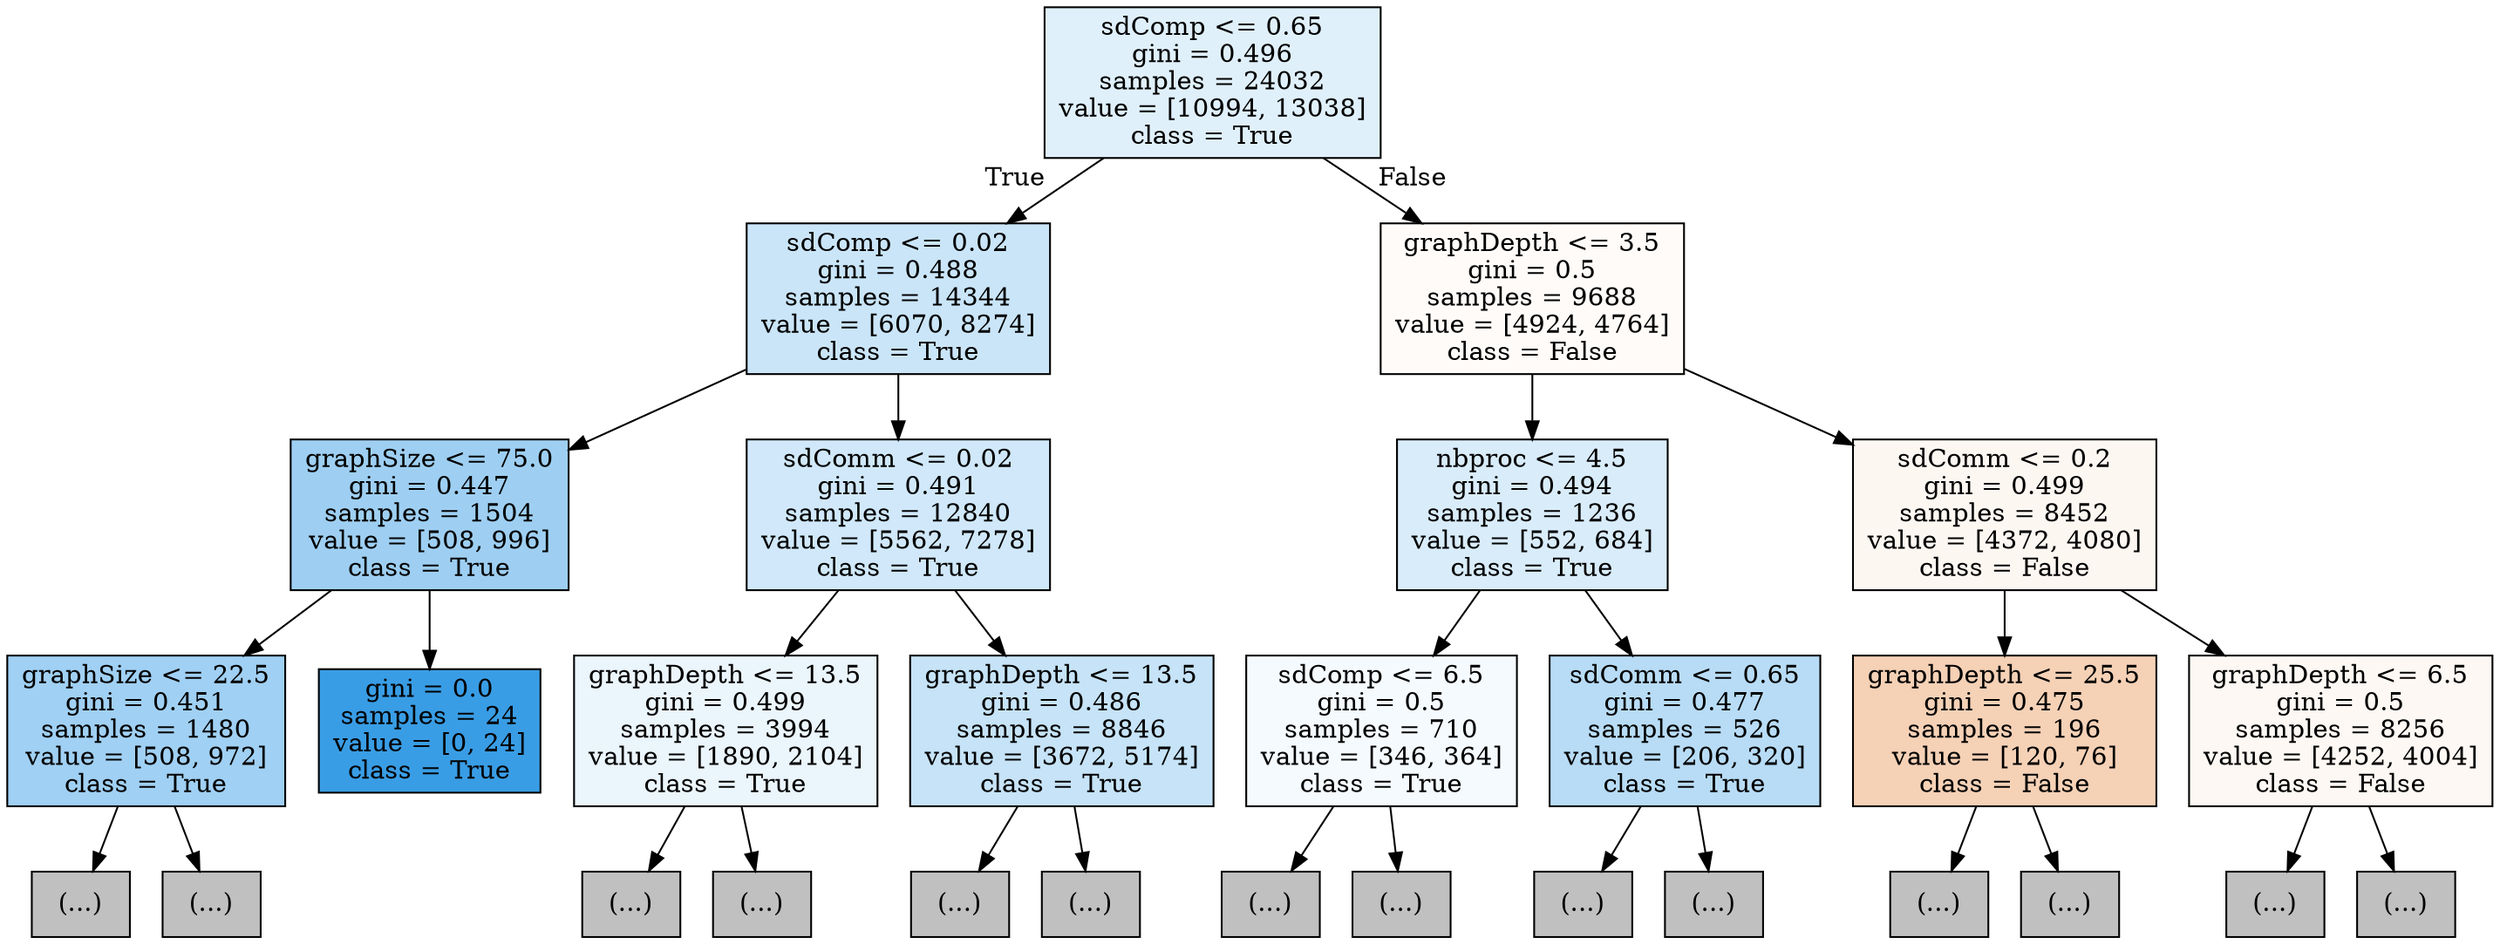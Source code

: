 digraph Tree {
node [shape=box, style="filled", color="black"] ;
0 [label="sdComp <= 0.65\ngini = 0.496\nsamples = 24032\nvalue = [10994, 13038]\nclass = True", fillcolor="#e0f0fb"] ;
1 [label="sdComp <= 0.02\ngini = 0.488\nsamples = 14344\nvalue = [6070, 8274]\nclass = True", fillcolor="#cae5f8"] ;
0 -> 1 [labeldistance=2.5, labelangle=45, headlabel="True"] ;
2 [label="graphSize <= 75.0\ngini = 0.447\nsamples = 1504\nvalue = [508, 996]\nclass = True", fillcolor="#9ecff2"] ;
1 -> 2 ;
3 [label="graphSize <= 22.5\ngini = 0.451\nsamples = 1480\nvalue = [508, 972]\nclass = True", fillcolor="#a0d0f3"] ;
2 -> 3 ;
4 [label="(...)", fillcolor="#C0C0C0"] ;
3 -> 4 ;
25 [label="(...)", fillcolor="#C0C0C0"] ;
3 -> 25 ;
50 [label="gini = 0.0\nsamples = 24\nvalue = [0, 24]\nclass = True", fillcolor="#399de5"] ;
2 -> 50 ;
51 [label="sdComm <= 0.02\ngini = 0.491\nsamples = 12840\nvalue = [5562, 7278]\nclass = True", fillcolor="#d0e8f9"] ;
1 -> 51 ;
52 [label="graphDepth <= 13.5\ngini = 0.499\nsamples = 3994\nvalue = [1890, 2104]\nclass = True", fillcolor="#ebf5fc"] ;
51 -> 52 ;
53 [label="(...)", fillcolor="#C0C0C0"] ;
52 -> 53 ;
80 [label="(...)", fillcolor="#C0C0C0"] ;
52 -> 80 ;
89 [label="graphDepth <= 13.5\ngini = 0.486\nsamples = 8846\nvalue = [3672, 5174]\nclass = True", fillcolor="#c6e3f7"] ;
51 -> 89 ;
90 [label="(...)", fillcolor="#C0C0C0"] ;
89 -> 90 ;
233 [label="(...)", fillcolor="#C0C0C0"] ;
89 -> 233 ;
266 [label="graphDepth <= 3.5\ngini = 0.5\nsamples = 9688\nvalue = [4924, 4764]\nclass = False", fillcolor="#fefbf9"] ;
0 -> 266 [labeldistance=2.5, labelangle=-45, headlabel="False"] ;
267 [label="nbproc <= 4.5\ngini = 0.494\nsamples = 1236\nvalue = [552, 684]\nclass = True", fillcolor="#d9ecfa"] ;
266 -> 267 ;
268 [label="sdComp <= 6.5\ngini = 0.5\nsamples = 710\nvalue = [346, 364]\nclass = True", fillcolor="#f5fafe"] ;
267 -> 268 ;
269 [label="(...)", fillcolor="#C0C0C0"] ;
268 -> 269 ;
284 [label="(...)", fillcolor="#C0C0C0"] ;
268 -> 284 ;
285 [label="sdComm <= 0.65\ngini = 0.477\nsamples = 526\nvalue = [206, 320]\nclass = True", fillcolor="#b8dcf6"] ;
267 -> 285 ;
286 [label="(...)", fillcolor="#C0C0C0"] ;
285 -> 286 ;
289 [label="(...)", fillcolor="#C0C0C0"] ;
285 -> 289 ;
300 [label="sdComm <= 0.2\ngini = 0.499\nsamples = 8452\nvalue = [4372, 4080]\nclass = False", fillcolor="#fdf7f2"] ;
266 -> 300 ;
301 [label="graphDepth <= 25.5\ngini = 0.475\nsamples = 196\nvalue = [120, 76]\nclass = False", fillcolor="#f5d1b6"] ;
300 -> 301 ;
302 [label="(...)", fillcolor="#C0C0C0"] ;
301 -> 302 ;
317 [label="(...)", fillcolor="#C0C0C0"] ;
301 -> 317 ;
318 [label="graphDepth <= 6.5\ngini = 0.5\nsamples = 8256\nvalue = [4252, 4004]\nclass = False", fillcolor="#fdf8f3"] ;
300 -> 318 ;
319 [label="(...)", fillcolor="#C0C0C0"] ;
318 -> 319 ;
380 [label="(...)", fillcolor="#C0C0C0"] ;
318 -> 380 ;
}